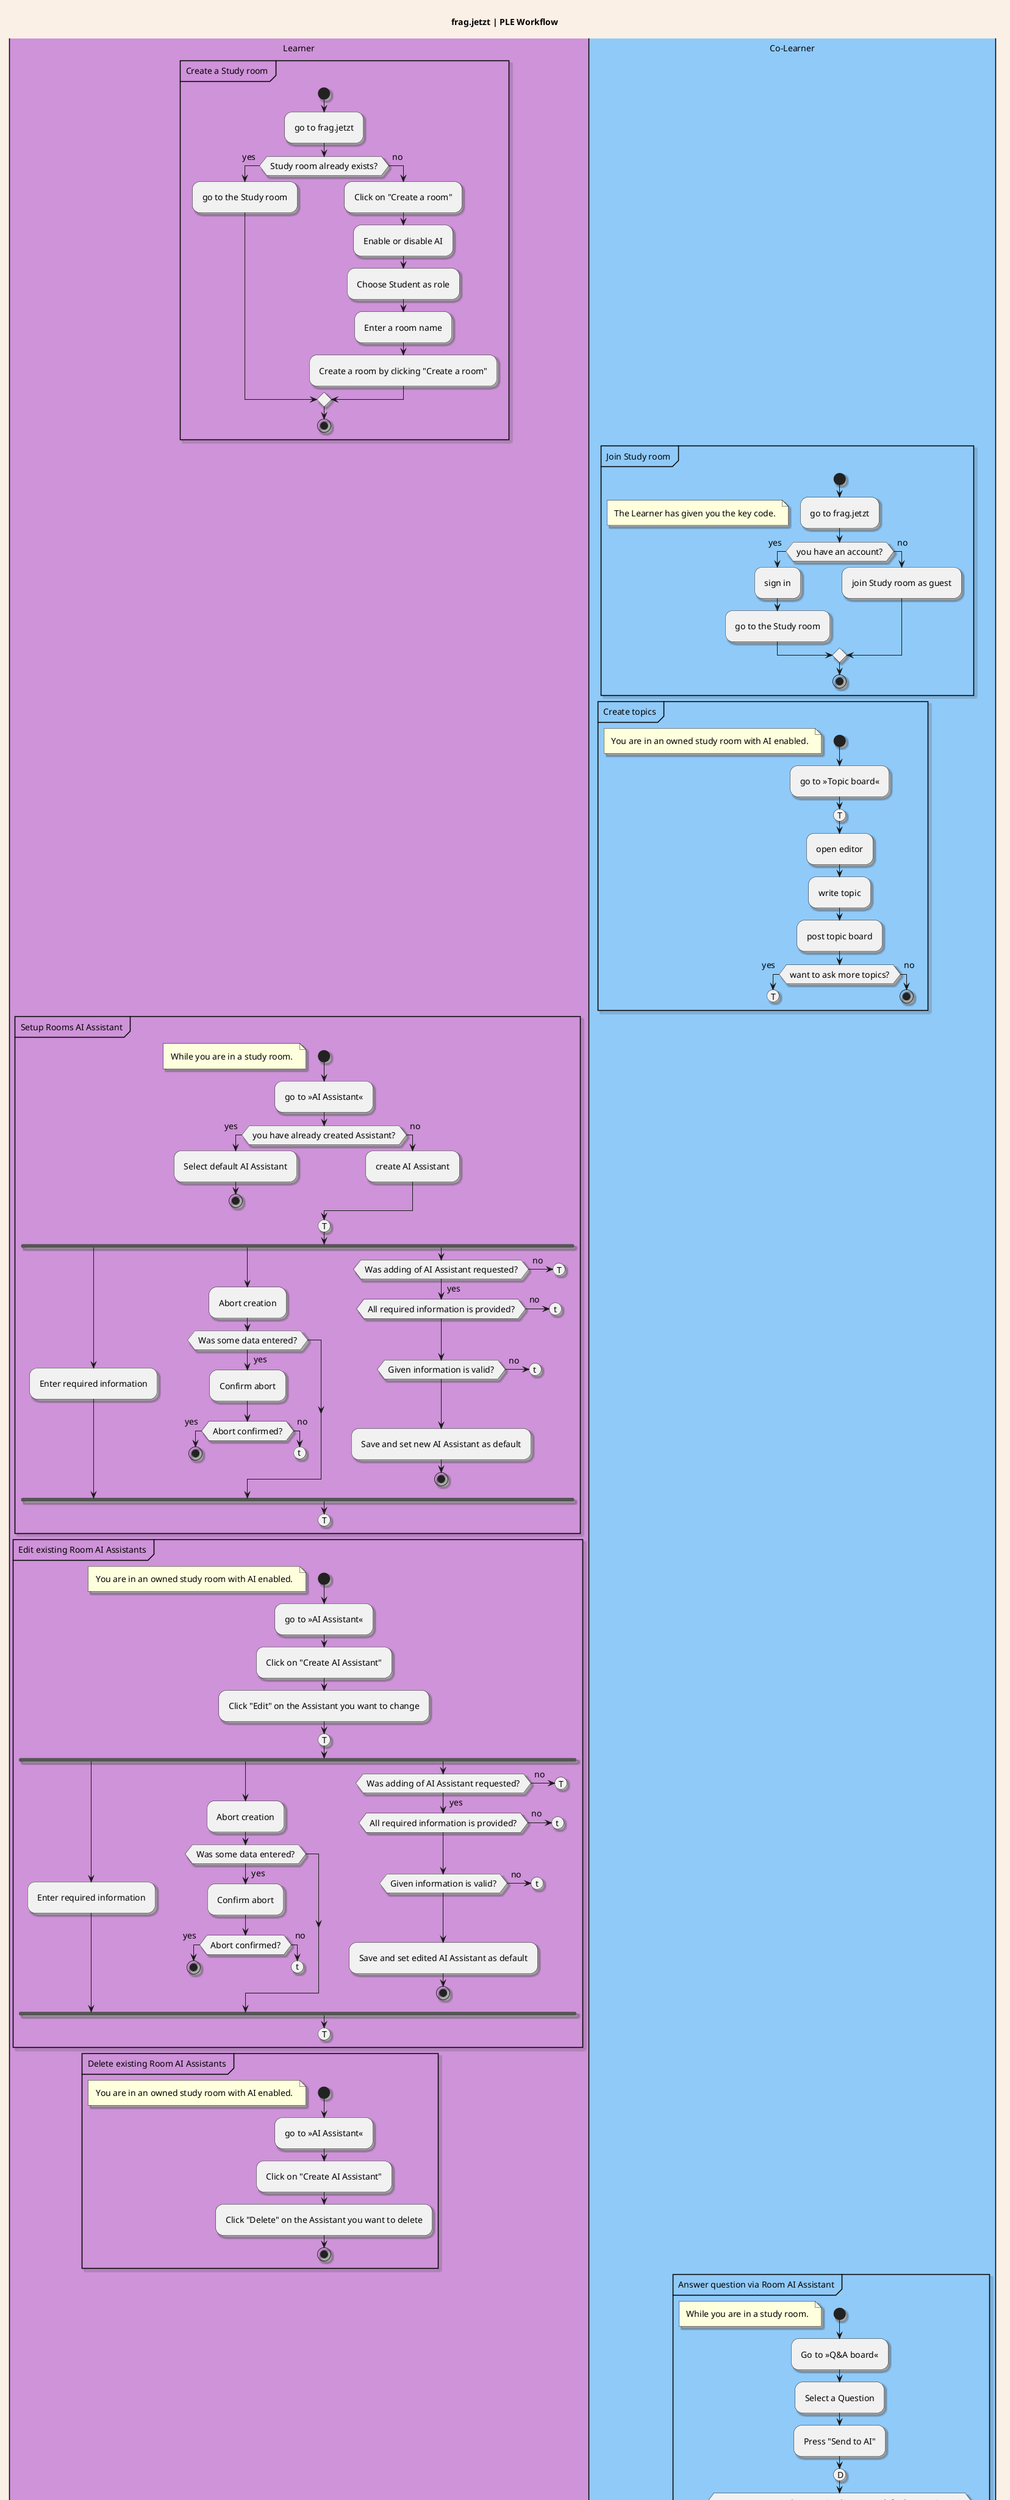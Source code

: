 @startuml Bonus awarding
title frag.jetzt | PLE Workflow

skinparam backgroundColor Linen
skinparam shadowing true
skinparam defaultFontSize 14
skinparam Padding 6

|#CE93D8|Learner|

partition "Create a Study room" {

  start

  :go to frag.jetzt;
  if(Study room already exists?) then (yes)
    :go to the Study room;
  else (no)
    :Click on "Create a room";
    :Enable or disable AI;
    :Choose Student as role;
    :Enter a room name;
    :Create a room by clicking "Create a room";
  endif
  stop
}

|#90CAF9|Co-Learner|

partition "Join Study room" {
  start
  :go to frag.jetzt;
  floating note left: The Learner has given you the key code.
  if(you have an account?) then (yes)
    :sign in;
    :go to the Study room;
  else (no)
    :join Study room as guest;
  endif
  stop
}

partition "Create topics" {
  start
  floating note left: You are in an owned study room with AI enabled.
  :go to »Topic board«;
  (T)
  :open editor;
  :write topic;
  :post topic board;
  if (want to ask more topics?) then (yes)
    (T)
    detach
  else (no)
    stop
  endif
}

|Learner|

partition "Setup Rooms AI Assistant" {
  start
  floating note left: While you are in a study room.
  :go to »AI Assistant«;
  if (you have already created Assistant?) then (yes)
    :Select default AI Assistant;
    stop
  else (no)
    :create AI Assistant;
  endif

  (T)
  fork
    :Enter required information;
  fork again
    :Abort creation;
    if (Was some data entered?) then (yes)
      :Confirm abort;
      if (Abort confirmed?) then (yes)
        stop
      else (no)
        (t)
        detach
      endif
    endif
  fork again
    if (Was adding of AI Assistant requested?) then (yes)
      if (All required information is provided?) then (no)
        (t)
        detach
      endif
      if (Given information is valid?) then (no)
        (t)
        detach
      endif
      :Save and set new AI Assistant as default;
      stop
    else (no)
      (T)
      detach
    endif
  end fork
  (T)
  detach
}

partition "Edit existing Room AI Assistants" {
  start
  floating note left: You are in an owned study room with AI enabled.
  :go to »AI Assistant«;
  :Click on "Create AI Assistant";
  :Click "Edit" on the Assistant you want to change;
  (T)
  fork
    :Enter required information;
  fork again
    :Abort creation;
    if (Was some data entered?) then (yes)
      :Confirm abort;
      if (Abort confirmed?) then (yes)
        stop
      else (no)
        (t)
        detach
      endif
    endif
  fork again
    if (Was adding of AI Assistant requested?) then (yes)
      if (All required information is provided?) then (no)
        (t)
        detach
      endif
      if (Given information is valid?) then (no)
        (t)
        detach
      endif
      :Save and set edited AI Assistant as default;
      stop
    else (no)
      (T)
      detach
    endif
  end fork
  (T)
  detach
}

partition "Delete existing Room AI Assistants" {
  start
  floating note left: You are in an owned study room with AI enabled.
  :go to »AI Assistant«;
  :Click on "Create AI Assistant";
  :Click "Delete" on the Assistant you want to delete;
  stop
}

|Co-Learner|

partition "Answer question via Room AI Assistant" {
  start
  floating note left: While you are in a study room.
  :Go to »Q&A board«;
  :Select a Question;
  :Press "Send to AI";
  (D)
  if (Want to answere the question by rooms default AI Assistant?) then (no)
    :Choose select one alternative Assistant from "Assistant" menu;
  endif
  :Submit question to AI by clicking "Send";
  if (Want to deepen the conversation?) then (yes)
    :Ask the AI some follow up questions;
    (D)
    detach
  else (no)
    stop
  endif
}

partition "Start new Chat with Room AI Assistant" {
  start
  floating note left: While you are in a study room with an AI Assistant.
  :Go to »AI Assistant«;
  :Enter your question in the chat textfield;
  (D)
  if (Want to answere the question by rooms default AI Assistant?) then (no)
    :Choose select one alternative Assistant from "Assistant" menu;
  endif
  :Submit question to AI by clicking "Send";
  if (Want to deepen the conversation?) then (yes)
    :Ask the AI some follow up questions;
    (D)
    detach
  else (no)
    stop
  endif
}

|Learner|

partition "Chat with Platform AI Assistant" {
  start
  floating note left: While you are in the room overview.
  :Press "AI Assistant" in navigation menu;
  :Enter your question in the chat textfield;
  :Submit the question to AI by clicking "Send";
  (D)
  if (Want to deepen the conversation?) then (yes)
    :Ask the AI some follow up questions;
    (D)
    detach
  else (no)
    stop
  endif
}

legend right
|<img:https://git.thm.de/arsnova/frag.jetzt/-/raw/staging/src/assets/icons/chat_bot_green.png{scale=0.4}> |= \n\n »frag.jetzt« |
| Domain glossary | [[https://git.thm.de/arsnova/frag.jetzt/-/raw/staging/docs/diagrams/Glossary.pdf]] |
| Production server | [[https://frag.jetzt]] |
| Repository | [[https://git.thm.de/arsnova/frag.jetzt/-/blob/staging/README.md]] |
| Staging server | [[https://staging.frag.jetzt]] |
| UML tool| PlantUML-Server Version 1.2023.12 - graphviz (20230911.1827)|
| Authors| Ruben Bimberg, Klaus Quibeldey-Cirkel, Sascha San Juan|
| Contact| [[mailto:ruben.bimberg@mni.thm.de]] |
| Last revision| 23.12.2024 |
end legend
